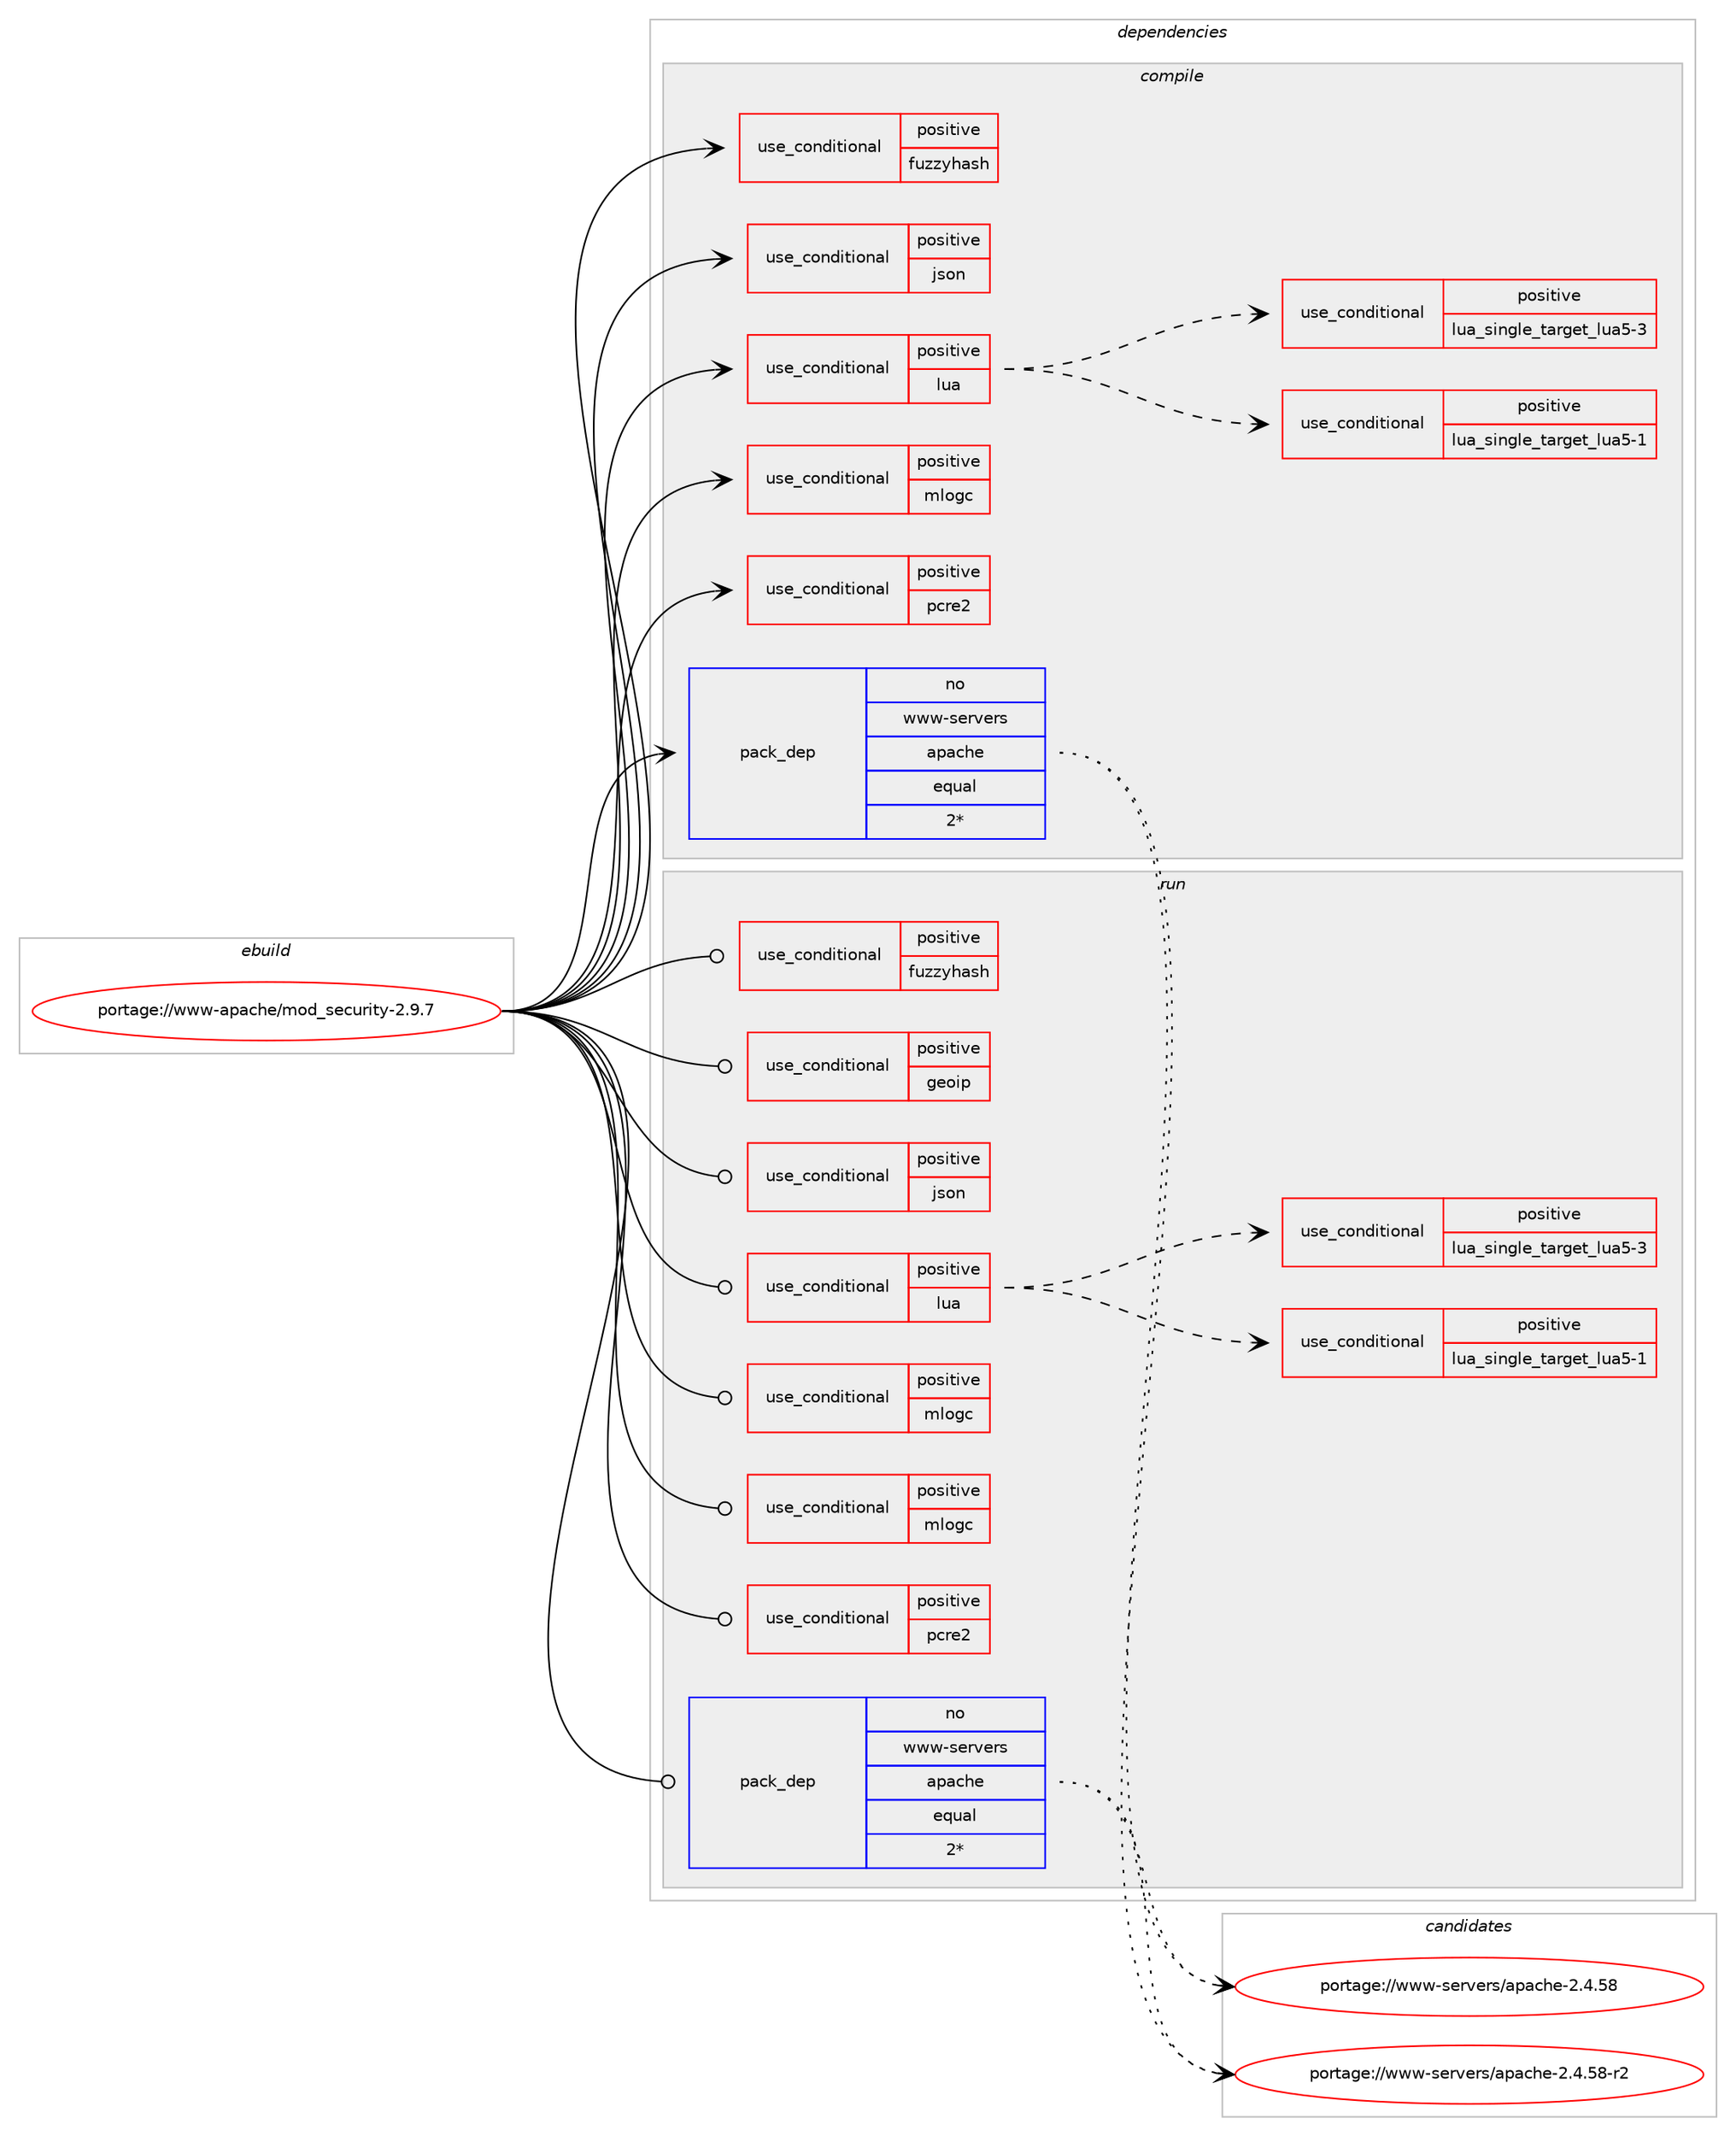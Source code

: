 digraph prolog {

# *************
# Graph options
# *************

newrank=true;
concentrate=true;
compound=true;
graph [rankdir=LR,fontname=Helvetica,fontsize=10,ranksep=1.5];#, ranksep=2.5, nodesep=0.2];
edge  [arrowhead=vee];
node  [fontname=Helvetica,fontsize=10];

# **********
# The ebuild
# **********

subgraph cluster_leftcol {
color=gray;
rank=same;
label=<<i>ebuild</i>>;
id [label="portage://www-apache/mod_security-2.9.7", color=red, width=4, href="../www-apache/mod_security-2.9.7.svg"];
}

# ****************
# The dependencies
# ****************

subgraph cluster_midcol {
color=gray;
label=<<i>dependencies</i>>;
subgraph cluster_compile {
fillcolor="#eeeeee";
style=filled;
label=<<i>compile</i>>;
subgraph cond14944 {
dependency22250 [label=<<TABLE BORDER="0" CELLBORDER="1" CELLSPACING="0" CELLPADDING="4"><TR><TD ROWSPAN="3" CELLPADDING="10">use_conditional</TD></TR><TR><TD>positive</TD></TR><TR><TD>fuzzyhash</TD></TR></TABLE>>, shape=none, color=red];
# *** BEGIN UNKNOWN DEPENDENCY TYPE (TODO) ***
# dependency22250 -> package_dependency(portage://www-apache/mod_security-2.9.7,install,no,app-crypt,ssdeep,none,[,,],[],[])
# *** END UNKNOWN DEPENDENCY TYPE (TODO) ***

}
id:e -> dependency22250:w [weight=20,style="solid",arrowhead="vee"];
subgraph cond14945 {
dependency22251 [label=<<TABLE BORDER="0" CELLBORDER="1" CELLSPACING="0" CELLPADDING="4"><TR><TD ROWSPAN="3" CELLPADDING="10">use_conditional</TD></TR><TR><TD>positive</TD></TR><TR><TD>json</TD></TR></TABLE>>, shape=none, color=red];
# *** BEGIN UNKNOWN DEPENDENCY TYPE (TODO) ***
# dependency22251 -> package_dependency(portage://www-apache/mod_security-2.9.7,install,no,dev-libs,yajl,none,[,,],[],[])
# *** END UNKNOWN DEPENDENCY TYPE (TODO) ***

}
id:e -> dependency22251:w [weight=20,style="solid",arrowhead="vee"];
subgraph cond14946 {
dependency22252 [label=<<TABLE BORDER="0" CELLBORDER="1" CELLSPACING="0" CELLPADDING="4"><TR><TD ROWSPAN="3" CELLPADDING="10">use_conditional</TD></TR><TR><TD>positive</TD></TR><TR><TD>lua</TD></TR></TABLE>>, shape=none, color=red];
subgraph cond14947 {
dependency22253 [label=<<TABLE BORDER="0" CELLBORDER="1" CELLSPACING="0" CELLPADDING="4"><TR><TD ROWSPAN="3" CELLPADDING="10">use_conditional</TD></TR><TR><TD>positive</TD></TR><TR><TD>lua_single_target_lua5-1</TD></TR></TABLE>>, shape=none, color=red];
# *** BEGIN UNKNOWN DEPENDENCY TYPE (TODO) ***
# dependency22253 -> package_dependency(portage://www-apache/mod_security-2.9.7,install,no,dev-lang,lua,none,[,,],[slot(5.1)],[])
# *** END UNKNOWN DEPENDENCY TYPE (TODO) ***

}
dependency22252:e -> dependency22253:w [weight=20,style="dashed",arrowhead="vee"];
subgraph cond14948 {
dependency22254 [label=<<TABLE BORDER="0" CELLBORDER="1" CELLSPACING="0" CELLPADDING="4"><TR><TD ROWSPAN="3" CELLPADDING="10">use_conditional</TD></TR><TR><TD>positive</TD></TR><TR><TD>lua_single_target_lua5-3</TD></TR></TABLE>>, shape=none, color=red];
# *** BEGIN UNKNOWN DEPENDENCY TYPE (TODO) ***
# dependency22254 -> package_dependency(portage://www-apache/mod_security-2.9.7,install,no,dev-lang,lua,none,[,,],[slot(5.3)],[])
# *** END UNKNOWN DEPENDENCY TYPE (TODO) ***

}
dependency22252:e -> dependency22254:w [weight=20,style="dashed",arrowhead="vee"];
}
id:e -> dependency22252:w [weight=20,style="solid",arrowhead="vee"];
subgraph cond14949 {
dependency22255 [label=<<TABLE BORDER="0" CELLBORDER="1" CELLSPACING="0" CELLPADDING="4"><TR><TD ROWSPAN="3" CELLPADDING="10">use_conditional</TD></TR><TR><TD>positive</TD></TR><TR><TD>mlogc</TD></TR></TABLE>>, shape=none, color=red];
# *** BEGIN UNKNOWN DEPENDENCY TYPE (TODO) ***
# dependency22255 -> package_dependency(portage://www-apache/mod_security-2.9.7,install,no,net-misc,curl,none,[,,],[],[])
# *** END UNKNOWN DEPENDENCY TYPE (TODO) ***

}
id:e -> dependency22255:w [weight=20,style="solid",arrowhead="vee"];
subgraph cond14950 {
dependency22256 [label=<<TABLE BORDER="0" CELLBORDER="1" CELLSPACING="0" CELLPADDING="4"><TR><TD ROWSPAN="3" CELLPADDING="10">use_conditional</TD></TR><TR><TD>positive</TD></TR><TR><TD>pcre2</TD></TR></TABLE>>, shape=none, color=red];
# *** BEGIN UNKNOWN DEPENDENCY TYPE (TODO) ***
# dependency22256 -> package_dependency(portage://www-apache/mod_security-2.9.7,install,no,dev-libs,libpcre2,none,[,,],any_same_slot,[])
# *** END UNKNOWN DEPENDENCY TYPE (TODO) ***

}
id:e -> dependency22256:w [weight=20,style="solid",arrowhead="vee"];
# *** BEGIN UNKNOWN DEPENDENCY TYPE (TODO) ***
# id -> package_dependency(portage://www-apache/mod_security-2.9.7,install,no,dev-libs,apr,none,[,,],[slot(1),equal],[])
# *** END UNKNOWN DEPENDENCY TYPE (TODO) ***

# *** BEGIN UNKNOWN DEPENDENCY TYPE (TODO) ***
# id -> package_dependency(portage://www-apache/mod_security-2.9.7,install,no,dev-libs,apr-util,none,[,,],[slot(1)],[use(enable(openssl),none)])
# *** END UNKNOWN DEPENDENCY TYPE (TODO) ***

# *** BEGIN UNKNOWN DEPENDENCY TYPE (TODO) ***
# id -> package_dependency(portage://www-apache/mod_security-2.9.7,install,no,dev-libs,expat,none,[,,],[],[])
# *** END UNKNOWN DEPENDENCY TYPE (TODO) ***

# *** BEGIN UNKNOWN DEPENDENCY TYPE (TODO) ***
# id -> package_dependency(portage://www-apache/mod_security-2.9.7,install,no,dev-libs,libpcre,none,[,,],[],[use(optenable(jit),none)])
# *** END UNKNOWN DEPENDENCY TYPE (TODO) ***

# *** BEGIN UNKNOWN DEPENDENCY TYPE (TODO) ***
# id -> package_dependency(portage://www-apache/mod_security-2.9.7,install,no,dev-libs,libxml2,none,[,,],[],[])
# *** END UNKNOWN DEPENDENCY TYPE (TODO) ***

# *** BEGIN UNKNOWN DEPENDENCY TYPE (TODO) ***
# id -> package_dependency(portage://www-apache/mod_security-2.9.7,install,no,net-misc,curl,none,[,,],[],[])
# *** END UNKNOWN DEPENDENCY TYPE (TODO) ***

# *** BEGIN UNKNOWN DEPENDENCY TYPE (TODO) ***
# id -> package_dependency(portage://www-apache/mod_security-2.9.7,install,no,sys-apps,util-linux,none,[,,],[],[])
# *** END UNKNOWN DEPENDENCY TYPE (TODO) ***

# *** BEGIN UNKNOWN DEPENDENCY TYPE (TODO) ***
# id -> package_dependency(portage://www-apache/mod_security-2.9.7,install,no,sys-libs,gdbm,none,[,,],any_same_slot,[])
# *** END UNKNOWN DEPENDENCY TYPE (TODO) ***

# *** BEGIN UNKNOWN DEPENDENCY TYPE (TODO) ***
# id -> package_dependency(portage://www-apache/mod_security-2.9.7,install,no,virtual,libcrypt,none,[,,],any_same_slot,[])
# *** END UNKNOWN DEPENDENCY TYPE (TODO) ***

subgraph pack7053 {
dependency22257 [label=<<TABLE BORDER="0" CELLBORDER="1" CELLSPACING="0" CELLPADDING="4" WIDTH="220"><TR><TD ROWSPAN="6" CELLPADDING="30">pack_dep</TD></TR><TR><TD WIDTH="110">no</TD></TR><TR><TD>www-servers</TD></TR><TR><TD>apache</TD></TR><TR><TD>equal</TD></TR><TR><TD>2*</TD></TR></TABLE>>, shape=none, color=blue];
}
id:e -> dependency22257:w [weight=20,style="solid",arrowhead="vee"];
# *** BEGIN UNKNOWN DEPENDENCY TYPE (TODO) ***
# id -> package_dependency(portage://www-apache/mod_security-2.9.7,install,no,www-servers,apache,none,[,,],[],[use(enable(apache2_modules_unique_id),none)])
# *** END UNKNOWN DEPENDENCY TYPE (TODO) ***

}
subgraph cluster_compileandrun {
fillcolor="#eeeeee";
style=filled;
label=<<i>compile and run</i>>;
}
subgraph cluster_run {
fillcolor="#eeeeee";
style=filled;
label=<<i>run</i>>;
subgraph cond14951 {
dependency22258 [label=<<TABLE BORDER="0" CELLBORDER="1" CELLSPACING="0" CELLPADDING="4"><TR><TD ROWSPAN="3" CELLPADDING="10">use_conditional</TD></TR><TR><TD>positive</TD></TR><TR><TD>fuzzyhash</TD></TR></TABLE>>, shape=none, color=red];
# *** BEGIN UNKNOWN DEPENDENCY TYPE (TODO) ***
# dependency22258 -> package_dependency(portage://www-apache/mod_security-2.9.7,run,no,app-crypt,ssdeep,none,[,,],[],[])
# *** END UNKNOWN DEPENDENCY TYPE (TODO) ***

}
id:e -> dependency22258:w [weight=20,style="solid",arrowhead="odot"];
subgraph cond14952 {
dependency22259 [label=<<TABLE BORDER="0" CELLBORDER="1" CELLSPACING="0" CELLPADDING="4"><TR><TD ROWSPAN="3" CELLPADDING="10">use_conditional</TD></TR><TR><TD>positive</TD></TR><TR><TD>geoip</TD></TR></TABLE>>, shape=none, color=red];
# *** BEGIN UNKNOWN DEPENDENCY TYPE (TODO) ***
# dependency22259 -> package_dependency(portage://www-apache/mod_security-2.9.7,run,no,dev-libs,geoip,none,[,,],[],[])
# *** END UNKNOWN DEPENDENCY TYPE (TODO) ***

}
id:e -> dependency22259:w [weight=20,style="solid",arrowhead="odot"];
subgraph cond14953 {
dependency22260 [label=<<TABLE BORDER="0" CELLBORDER="1" CELLSPACING="0" CELLPADDING="4"><TR><TD ROWSPAN="3" CELLPADDING="10">use_conditional</TD></TR><TR><TD>positive</TD></TR><TR><TD>json</TD></TR></TABLE>>, shape=none, color=red];
# *** BEGIN UNKNOWN DEPENDENCY TYPE (TODO) ***
# dependency22260 -> package_dependency(portage://www-apache/mod_security-2.9.7,run,no,dev-libs,yajl,none,[,,],[],[])
# *** END UNKNOWN DEPENDENCY TYPE (TODO) ***

}
id:e -> dependency22260:w [weight=20,style="solid",arrowhead="odot"];
subgraph cond14954 {
dependency22261 [label=<<TABLE BORDER="0" CELLBORDER="1" CELLSPACING="0" CELLPADDING="4"><TR><TD ROWSPAN="3" CELLPADDING="10">use_conditional</TD></TR><TR><TD>positive</TD></TR><TR><TD>lua</TD></TR></TABLE>>, shape=none, color=red];
subgraph cond14955 {
dependency22262 [label=<<TABLE BORDER="0" CELLBORDER="1" CELLSPACING="0" CELLPADDING="4"><TR><TD ROWSPAN="3" CELLPADDING="10">use_conditional</TD></TR><TR><TD>positive</TD></TR><TR><TD>lua_single_target_lua5-1</TD></TR></TABLE>>, shape=none, color=red];
# *** BEGIN UNKNOWN DEPENDENCY TYPE (TODO) ***
# dependency22262 -> package_dependency(portage://www-apache/mod_security-2.9.7,run,no,dev-lang,lua,none,[,,],[slot(5.1)],[])
# *** END UNKNOWN DEPENDENCY TYPE (TODO) ***

}
dependency22261:e -> dependency22262:w [weight=20,style="dashed",arrowhead="vee"];
subgraph cond14956 {
dependency22263 [label=<<TABLE BORDER="0" CELLBORDER="1" CELLSPACING="0" CELLPADDING="4"><TR><TD ROWSPAN="3" CELLPADDING="10">use_conditional</TD></TR><TR><TD>positive</TD></TR><TR><TD>lua_single_target_lua5-3</TD></TR></TABLE>>, shape=none, color=red];
# *** BEGIN UNKNOWN DEPENDENCY TYPE (TODO) ***
# dependency22263 -> package_dependency(portage://www-apache/mod_security-2.9.7,run,no,dev-lang,lua,none,[,,],[slot(5.3)],[])
# *** END UNKNOWN DEPENDENCY TYPE (TODO) ***

}
dependency22261:e -> dependency22263:w [weight=20,style="dashed",arrowhead="vee"];
}
id:e -> dependency22261:w [weight=20,style="solid",arrowhead="odot"];
subgraph cond14957 {
dependency22264 [label=<<TABLE BORDER="0" CELLBORDER="1" CELLSPACING="0" CELLPADDING="4"><TR><TD ROWSPAN="3" CELLPADDING="10">use_conditional</TD></TR><TR><TD>positive</TD></TR><TR><TD>mlogc</TD></TR></TABLE>>, shape=none, color=red];
# *** BEGIN UNKNOWN DEPENDENCY TYPE (TODO) ***
# dependency22264 -> package_dependency(portage://www-apache/mod_security-2.9.7,run,no,dev-lang,perl,none,[,,],[],[])
# *** END UNKNOWN DEPENDENCY TYPE (TODO) ***

}
id:e -> dependency22264:w [weight=20,style="solid",arrowhead="odot"];
subgraph cond14958 {
dependency22265 [label=<<TABLE BORDER="0" CELLBORDER="1" CELLSPACING="0" CELLPADDING="4"><TR><TD ROWSPAN="3" CELLPADDING="10">use_conditional</TD></TR><TR><TD>positive</TD></TR><TR><TD>mlogc</TD></TR></TABLE>>, shape=none, color=red];
# *** BEGIN UNKNOWN DEPENDENCY TYPE (TODO) ***
# dependency22265 -> package_dependency(portage://www-apache/mod_security-2.9.7,run,no,net-misc,curl,none,[,,],[],[])
# *** END UNKNOWN DEPENDENCY TYPE (TODO) ***

}
id:e -> dependency22265:w [weight=20,style="solid",arrowhead="odot"];
subgraph cond14959 {
dependency22266 [label=<<TABLE BORDER="0" CELLBORDER="1" CELLSPACING="0" CELLPADDING="4"><TR><TD ROWSPAN="3" CELLPADDING="10">use_conditional</TD></TR><TR><TD>positive</TD></TR><TR><TD>pcre2</TD></TR></TABLE>>, shape=none, color=red];
# *** BEGIN UNKNOWN DEPENDENCY TYPE (TODO) ***
# dependency22266 -> package_dependency(portage://www-apache/mod_security-2.9.7,run,no,dev-libs,libpcre2,none,[,,],any_same_slot,[])
# *** END UNKNOWN DEPENDENCY TYPE (TODO) ***

}
id:e -> dependency22266:w [weight=20,style="solid",arrowhead="odot"];
# *** BEGIN UNKNOWN DEPENDENCY TYPE (TODO) ***
# id -> package_dependency(portage://www-apache/mod_security-2.9.7,run,no,dev-libs,apr,none,[,,],[slot(1),equal],[])
# *** END UNKNOWN DEPENDENCY TYPE (TODO) ***

# *** BEGIN UNKNOWN DEPENDENCY TYPE (TODO) ***
# id -> package_dependency(portage://www-apache/mod_security-2.9.7,run,no,dev-libs,apr-util,none,[,,],[slot(1)],[use(enable(openssl),none)])
# *** END UNKNOWN DEPENDENCY TYPE (TODO) ***

# *** BEGIN UNKNOWN DEPENDENCY TYPE (TODO) ***
# id -> package_dependency(portage://www-apache/mod_security-2.9.7,run,no,dev-libs,expat,none,[,,],[],[])
# *** END UNKNOWN DEPENDENCY TYPE (TODO) ***

# *** BEGIN UNKNOWN DEPENDENCY TYPE (TODO) ***
# id -> package_dependency(portage://www-apache/mod_security-2.9.7,run,no,dev-libs,libpcre,none,[,,],[],[use(optenable(jit),none)])
# *** END UNKNOWN DEPENDENCY TYPE (TODO) ***

# *** BEGIN UNKNOWN DEPENDENCY TYPE (TODO) ***
# id -> package_dependency(portage://www-apache/mod_security-2.9.7,run,no,dev-libs,libxml2,none,[,,],[],[])
# *** END UNKNOWN DEPENDENCY TYPE (TODO) ***

# *** BEGIN UNKNOWN DEPENDENCY TYPE (TODO) ***
# id -> package_dependency(portage://www-apache/mod_security-2.9.7,run,no,net-misc,curl,none,[,,],[],[])
# *** END UNKNOWN DEPENDENCY TYPE (TODO) ***

# *** BEGIN UNKNOWN DEPENDENCY TYPE (TODO) ***
# id -> package_dependency(portage://www-apache/mod_security-2.9.7,run,no,sys-apps,util-linux,none,[,,],[],[])
# *** END UNKNOWN DEPENDENCY TYPE (TODO) ***

# *** BEGIN UNKNOWN DEPENDENCY TYPE (TODO) ***
# id -> package_dependency(portage://www-apache/mod_security-2.9.7,run,no,sys-libs,gdbm,none,[,,],any_same_slot,[])
# *** END UNKNOWN DEPENDENCY TYPE (TODO) ***

# *** BEGIN UNKNOWN DEPENDENCY TYPE (TODO) ***
# id -> package_dependency(portage://www-apache/mod_security-2.9.7,run,no,virtual,libcrypt,none,[,,],any_same_slot,[])
# *** END UNKNOWN DEPENDENCY TYPE (TODO) ***

subgraph pack7054 {
dependency22267 [label=<<TABLE BORDER="0" CELLBORDER="1" CELLSPACING="0" CELLPADDING="4" WIDTH="220"><TR><TD ROWSPAN="6" CELLPADDING="30">pack_dep</TD></TR><TR><TD WIDTH="110">no</TD></TR><TR><TD>www-servers</TD></TR><TR><TD>apache</TD></TR><TR><TD>equal</TD></TR><TR><TD>2*</TD></TR></TABLE>>, shape=none, color=blue];
}
id:e -> dependency22267:w [weight=20,style="solid",arrowhead="odot"];
# *** BEGIN UNKNOWN DEPENDENCY TYPE (TODO) ***
# id -> package_dependency(portage://www-apache/mod_security-2.9.7,run,no,www-servers,apache,none,[,,],[],[use(enable(apache2_modules_unique_id),none)])
# *** END UNKNOWN DEPENDENCY TYPE (TODO) ***

}
}

# **************
# The candidates
# **************

subgraph cluster_choices {
rank=same;
color=gray;
label=<<i>candidates</i>>;

subgraph choice7053 {
color=black;
nodesep=1;
choice119119119451151011141181011141154797112979910410145504652465356 [label="portage://www-servers/apache-2.4.58", color=red, width=4,href="../www-servers/apache-2.4.58.svg"];
choice1191191194511510111411810111411547971129799104101455046524653564511450 [label="portage://www-servers/apache-2.4.58-r2", color=red, width=4,href="../www-servers/apache-2.4.58-r2.svg"];
dependency22257:e -> choice119119119451151011141181011141154797112979910410145504652465356:w [style=dotted,weight="100"];
dependency22257:e -> choice1191191194511510111411810111411547971129799104101455046524653564511450:w [style=dotted,weight="100"];
}
subgraph choice7054 {
color=black;
nodesep=1;
choice119119119451151011141181011141154797112979910410145504652465356 [label="portage://www-servers/apache-2.4.58", color=red, width=4,href="../www-servers/apache-2.4.58.svg"];
choice1191191194511510111411810111411547971129799104101455046524653564511450 [label="portage://www-servers/apache-2.4.58-r2", color=red, width=4,href="../www-servers/apache-2.4.58-r2.svg"];
dependency22267:e -> choice119119119451151011141181011141154797112979910410145504652465356:w [style=dotted,weight="100"];
dependency22267:e -> choice1191191194511510111411810111411547971129799104101455046524653564511450:w [style=dotted,weight="100"];
}
}

}
